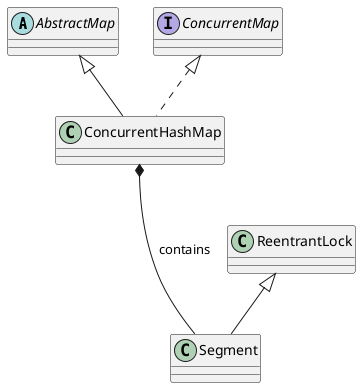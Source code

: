 @startuml
/'泛化，Generalization：<|--
关联，Association：<--
组合，Composition：*--
聚合，Aggregation：o--
实现，Realization：<|..
依赖，Dependency：<..'/

abstract class AbstractMap
class ConcurrentHashMap
interface ConcurrentMap
class Segment
class ReentrantLock

AbstractMap<|--ConcurrentHashMap
ConcurrentMap<|..ConcurrentHashMap
ConcurrentHashMap *--- Segment:contains
ReentrantLock <|--Segment
/'class ArrayList {
Object[] elementData
size()
}
enum TimeUnit {
DAYS
HOURS
MINUTES
}'/

@enduml